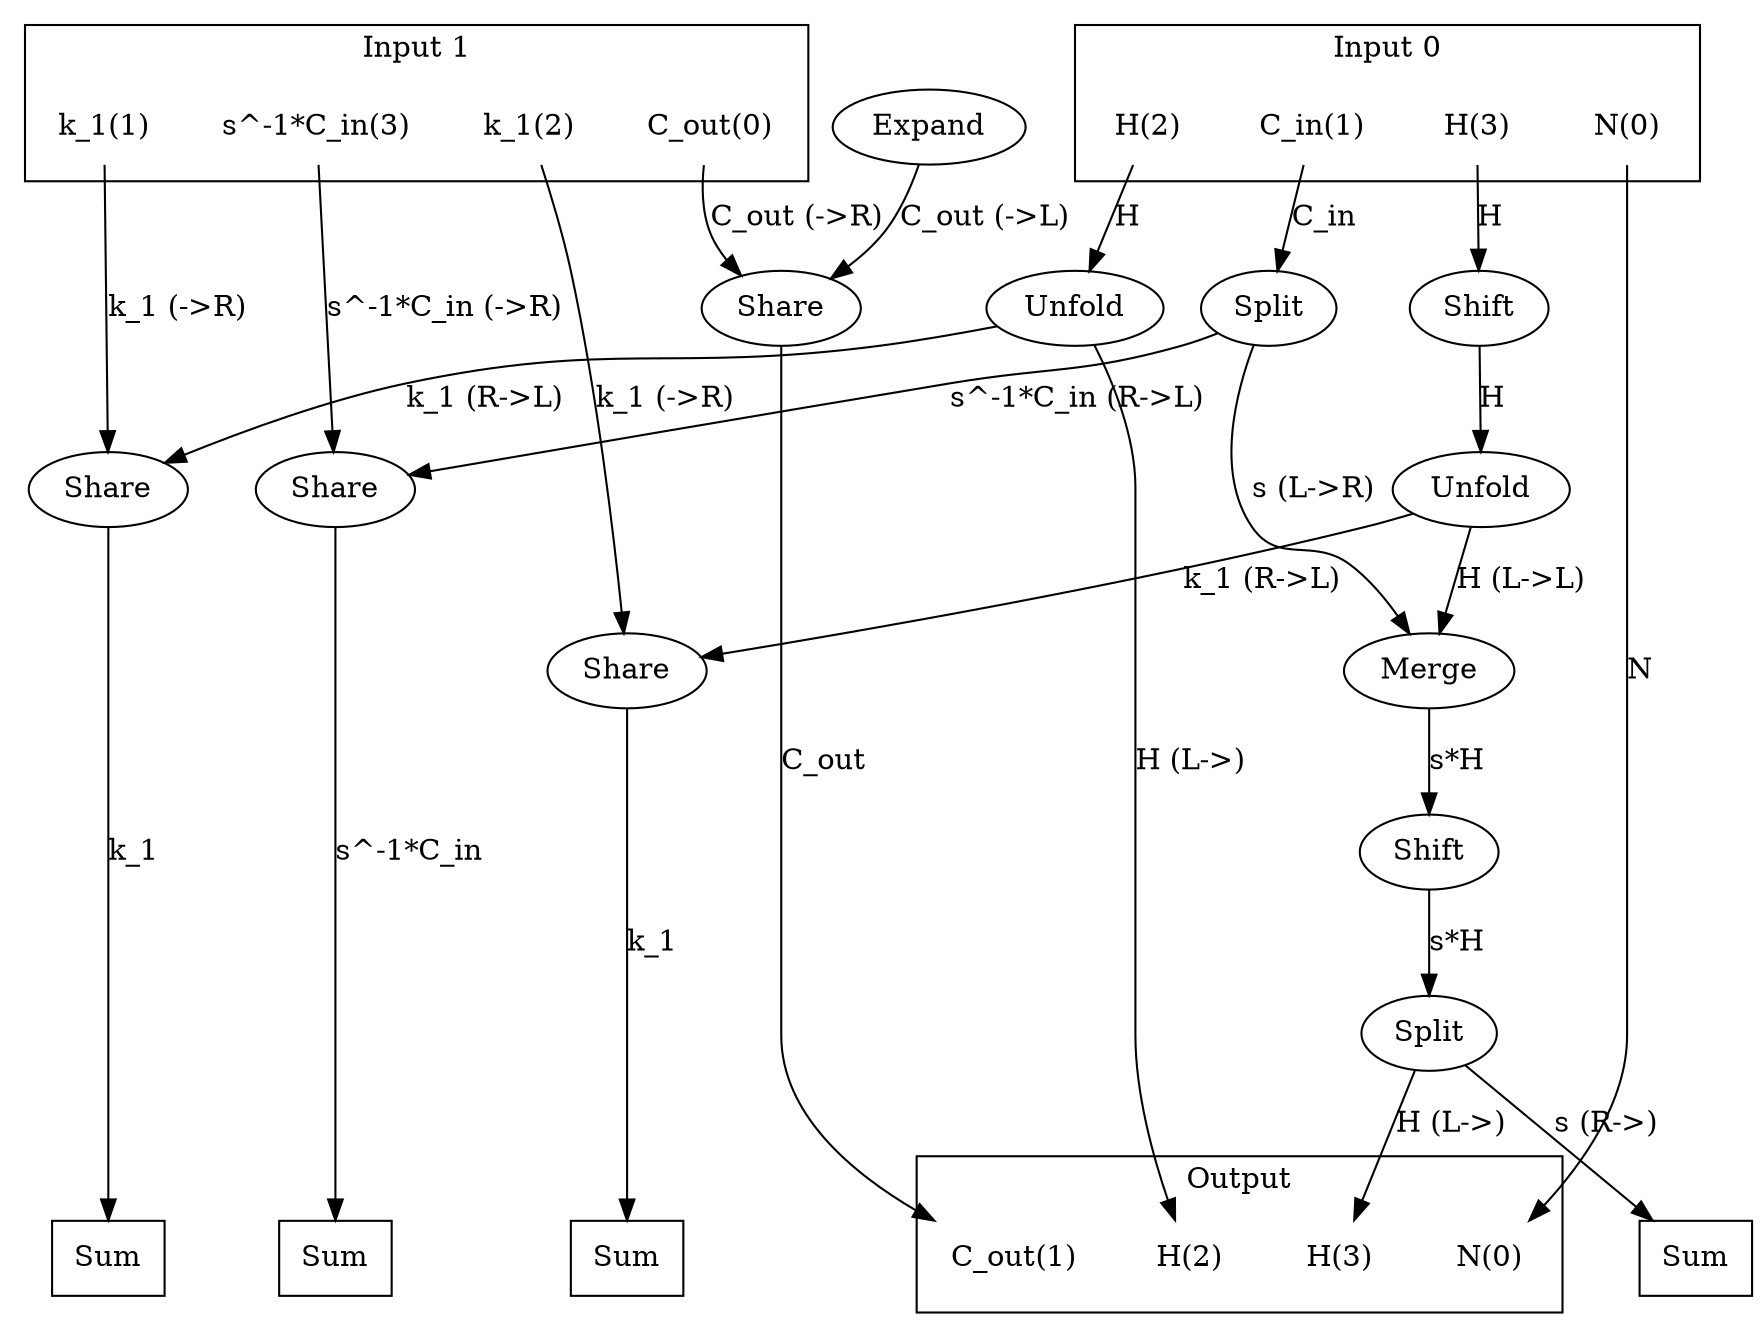 digraph kernel_generated {
newrank = true;
op_0x55dcca86ddc0 [label="Shift"];
op_0x55dcca86de50 [label="Shift"];
op_0x55dcd9672a00 [label="Share"];
op_0x55dcd9672af0 [label="Share"];
op_0x55dcd9672cd0 [label="Share"];
op_0x55dcd9672d20 [label="Share"];
op_0x55dcd9672ed8 [label="Expand"];
op_0x55dcd9673c00 [label="Split"];
op_0x55dcd9674df0 [label="Merge"];
op_0x55dcd96806c0 [label="Unfold"];
op_0x55dcd9680780 [label="Unfold"];
op_0x55dcd9693f10 [label="Split"];
reduce_0x7f8754004ce8 [label="Sum", shape=box];
reduce_0x7f8754003a98 [label="Sum", shape=box];
reduce_0x7f8754003ab0 [label="Sum", shape=box];
reduce_0x7f8754007440 [label="Sum", shape=box];
subgraph cluster_out {
label = "Output";
out_0 [label="N(0)", shape=none];
out_1 [label="C_out(1)", shape=none];
out_2 [label="H(2)", shape=none];
out_3 [label="H(3)", shape=none];
}
{ rank = same;
reduce_0x7f8754004ce8;
reduce_0x7f8754003a98;
reduce_0x7f8754003ab0;
reduce_0x7f8754007440;
out_0;
out_1;
out_2;
out_3;
}
subgraph cluster_in_0 {
label = "Input 0";
in_0_0 [label="N(0)", shape=none];
in_0_1 [label="C_in(1)", shape=none];
in_0_2 [label="H(2)", shape=none];
in_0_3 [label="H(3)", shape=none];
}
subgraph cluster_in_1 {
label = "Input 1";
in_1_0 [label="C_out(0)", shape=none];
in_1_1 [label="k_1(1)", shape=none];
in_1_2 [label="k_1(2)", shape=none];
in_1_3 [label="s^-1*C_in(3)", shape=none];
}
{ rank = same;
in_0_0;
in_0_1;
in_0_2;
in_0_3;
in_1_0;
in_1_1;
in_1_2;
in_1_3;
}
in_0_0 -> out_0 [label="N"];
in_0_1 -> op_0x55dcd9693f10 [label="C_in"];
in_0_2 -> op_0x55dcd9680780 [label="H"];
in_0_3 -> op_0x55dcca86de50 [label="H"];
in_1_0 -> op_0x55dcd9672a00 [label="C_out (->R)"];
in_1_1 -> op_0x55dcd9672af0 [label="k_1 (->R)"];
in_1_2 -> op_0x55dcd9672d20 [label="k_1 (->R)"];
in_1_3 -> op_0x55dcd9672cd0 [label="s^-1*C_in (->R)"];
op_0x55dcd9672a00 -> out_1 [label="C_out"];
op_0x55dcd9680780 -> out_2 [label="H (L->)"];
op_0x55dcd9673c00 -> out_3 [label="H (L->)"];
op_0x55dcd9674df0 -> op_0x55dcca86ddc0 [label="s*H"];
op_0x55dcd9672ed8 -> op_0x55dcd9672a00 [label="C_out (->L)"];
op_0x55dcd9680780 -> op_0x55dcd9672af0 [label="k_1 (R->L)"];
op_0x55dcd9693f10 -> op_0x55dcd9672cd0 [label="s^-1*C_in (R->L)"];
op_0x55dcd96806c0 -> op_0x55dcd9672d20 [label="k_1 (R->L)"];
op_0x55dcca86ddc0 -> op_0x55dcd9673c00 [label="s*H"];
op_0x55dcd96806c0 -> op_0x55dcd9674df0 [label="H (L->L)"];
op_0x55dcd9693f10 -> op_0x55dcd9674df0 [label="s (L->R)"];
op_0x55dcca86de50 -> op_0x55dcd96806c0 [label="H"];
op_0x55dcd9672af0 -> reduce_0x7f8754003a98 [label="k_1"];
op_0x55dcd9672d20 -> reduce_0x7f8754003ab0 [label="k_1"];
op_0x55dcd9673c00 -> reduce_0x7f8754004ce8 [label="s (R->)"];
op_0x55dcd9672cd0 -> reduce_0x7f8754007440 [label="s^-1*C_in"];
}
